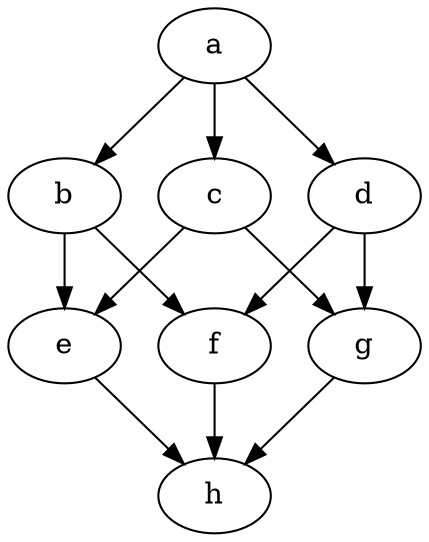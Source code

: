 digraph {
    a -> b -> e
    a -> d -> f
    a -> c -> g

    b -> f -> h
    d -> g -> h
    c -> e -> h
}